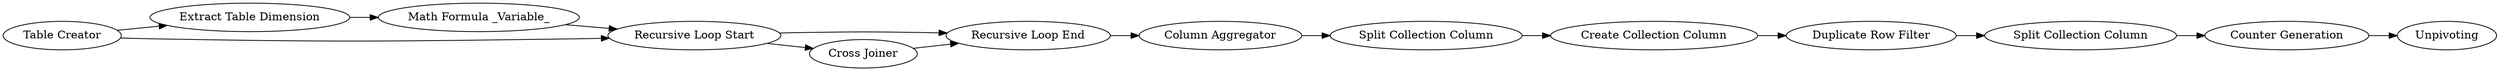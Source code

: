digraph {
	68 -> 69
	48 -> 49
	50 -> 52
	66 -> 67
	63 -> 65
	49 -> 53
	69 -> 63
	53 -> 66
	52 -> 48
	62 -> 63
	65 -> 50
	64 -> 65
	62 -> 68
	63 -> 64
	48 [label="Create Collection Column"]
	64 [label="Cross Joiner"]
	50 [label="Column Aggregator"]
	49 [label="Duplicate Row Filter"]
	66 [label="Counter Generation"]
	53 [label="Split Collection Column"]
	62 [label="Table Creator"]
	68 [label="Extract Table Dimension"]
	65 [label="Recursive Loop End"]
	67 [label=Unpivoting]
	69 [label="Math Formula _Variable_"]
	63 [label="Recursive Loop Start"]
	52 [label="Split Collection Column"]
	rankdir=LR
}
